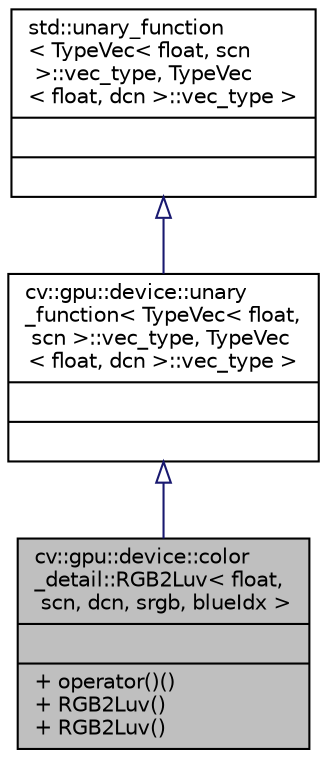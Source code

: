 digraph "cv::gpu::device::color_detail::RGB2Luv&lt; float, scn, dcn, srgb, blueIdx &gt;"
{
 // LATEX_PDF_SIZE
  edge [fontname="Helvetica",fontsize="10",labelfontname="Helvetica",labelfontsize="10"];
  node [fontname="Helvetica",fontsize="10",shape=record];
  Node1 [label="{cv::gpu::device::color\l_detail::RGB2Luv\< float,\l scn, dcn, srgb, blueIdx \>\n||+ operator()()\l+ RGB2Luv()\l+ RGB2Luv()\l}",height=0.2,width=0.4,color="black", fillcolor="grey75", style="filled", fontcolor="black",tooltip=" "];
  Node2 -> Node1 [dir="back",color="midnightblue",fontsize="10",style="solid",arrowtail="onormal",fontname="Helvetica"];
  Node2 [label="{cv::gpu::device::unary\l_function\< TypeVec\< float,\l scn \>::vec_type, TypeVec\l\< float, dcn \>::vec_type \>\n||}",height=0.2,width=0.4,color="black", fillcolor="white", style="filled",URL="$structcv_1_1gpu_1_1device_1_1unary__function.html",tooltip=" "];
  Node3 -> Node2 [dir="back",color="midnightblue",fontsize="10",style="solid",arrowtail="onormal",fontname="Helvetica"];
  Node3 [label="{std::unary_function\l\< TypeVec\< float, scn\l \>::vec_type, TypeVec\l\< float, dcn \>::vec_type \>\n||}",height=0.2,width=0.4,color="black", fillcolor="white", style="filled",tooltip=" "];
}
